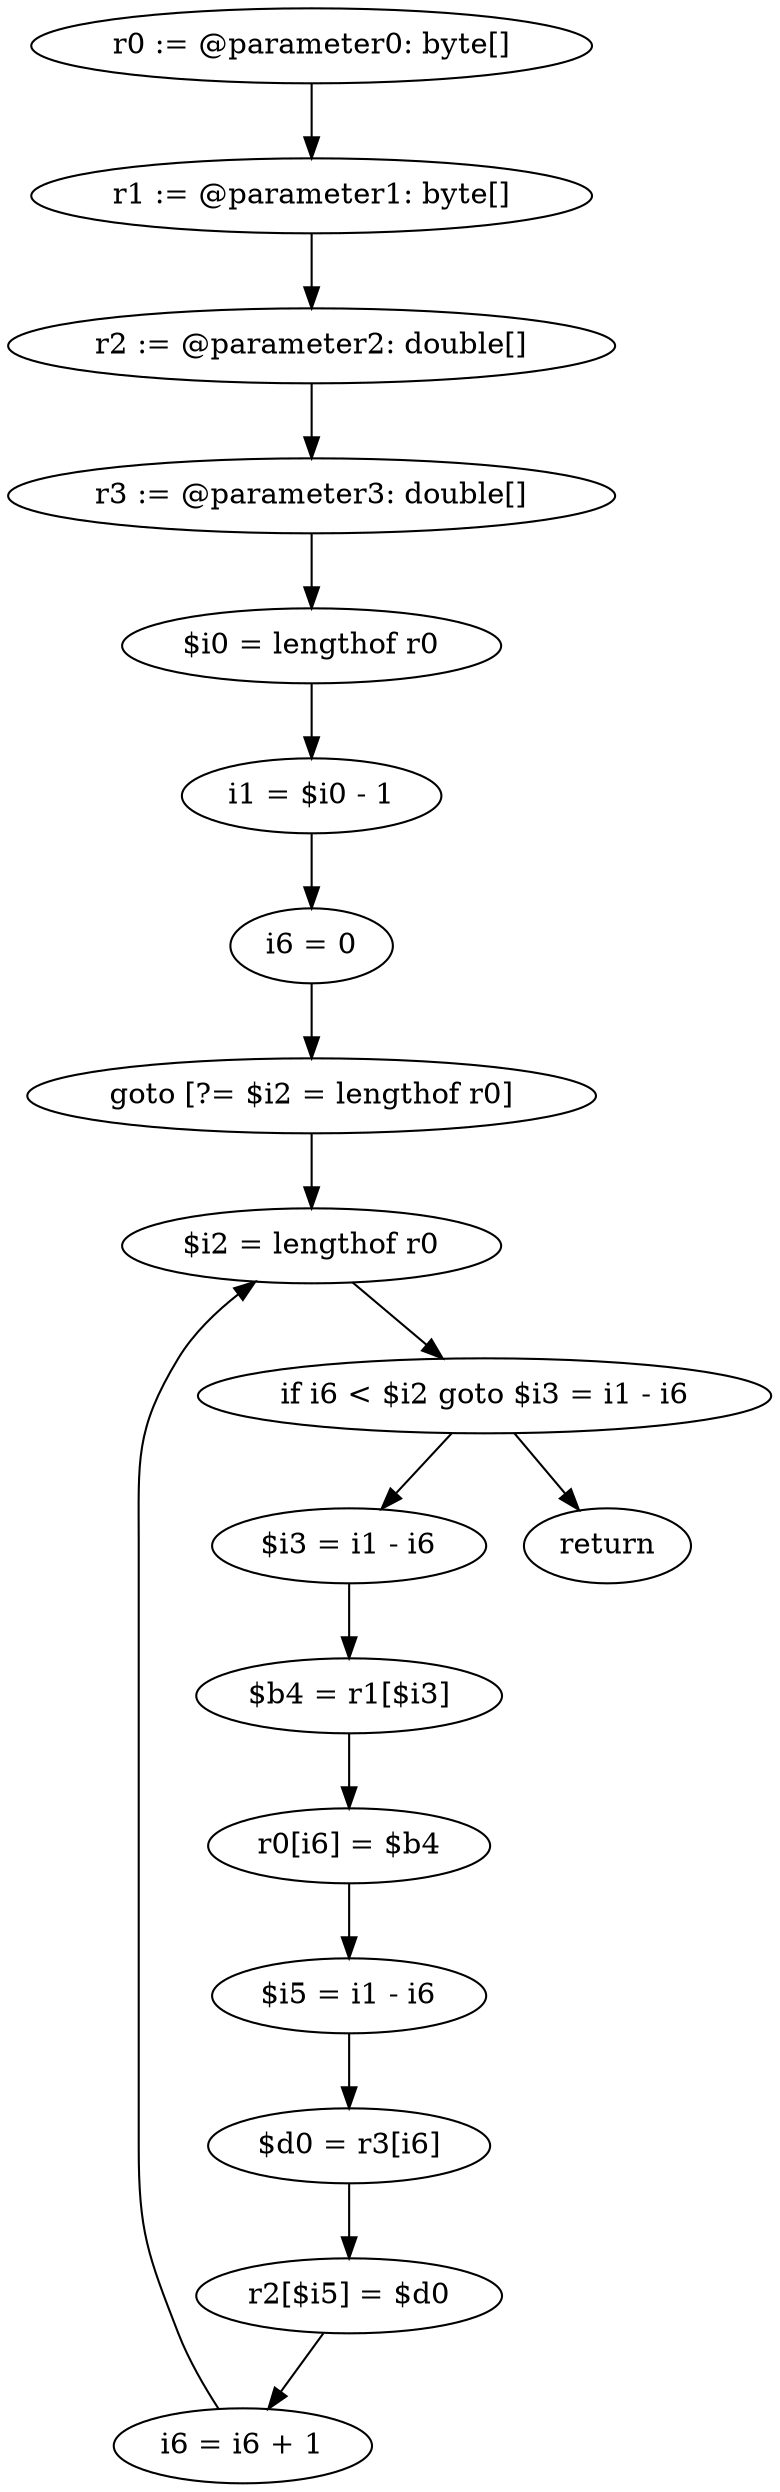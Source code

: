 digraph "unitGraph" {
    "r0 := @parameter0: byte[]"
    "r1 := @parameter1: byte[]"
    "r2 := @parameter2: double[]"
    "r3 := @parameter3: double[]"
    "$i0 = lengthof r0"
    "i1 = $i0 - 1"
    "i6 = 0"
    "goto [?= $i2 = lengthof r0]"
    "$i3 = i1 - i6"
    "$b4 = r1[$i3]"
    "r0[i6] = $b4"
    "$i5 = i1 - i6"
    "$d0 = r3[i6]"
    "r2[$i5] = $d0"
    "i6 = i6 + 1"
    "$i2 = lengthof r0"
    "if i6 < $i2 goto $i3 = i1 - i6"
    "return"
    "r0 := @parameter0: byte[]"->"r1 := @parameter1: byte[]";
    "r1 := @parameter1: byte[]"->"r2 := @parameter2: double[]";
    "r2 := @parameter2: double[]"->"r3 := @parameter3: double[]";
    "r3 := @parameter3: double[]"->"$i0 = lengthof r0";
    "$i0 = lengthof r0"->"i1 = $i0 - 1";
    "i1 = $i0 - 1"->"i6 = 0";
    "i6 = 0"->"goto [?= $i2 = lengthof r0]";
    "goto [?= $i2 = lengthof r0]"->"$i2 = lengthof r0";
    "$i3 = i1 - i6"->"$b4 = r1[$i3]";
    "$b4 = r1[$i3]"->"r0[i6] = $b4";
    "r0[i6] = $b4"->"$i5 = i1 - i6";
    "$i5 = i1 - i6"->"$d0 = r3[i6]";
    "$d0 = r3[i6]"->"r2[$i5] = $d0";
    "r2[$i5] = $d0"->"i6 = i6 + 1";
    "i6 = i6 + 1"->"$i2 = lengthof r0";
    "$i2 = lengthof r0"->"if i6 < $i2 goto $i3 = i1 - i6";
    "if i6 < $i2 goto $i3 = i1 - i6"->"return";
    "if i6 < $i2 goto $i3 = i1 - i6"->"$i3 = i1 - i6";
}
